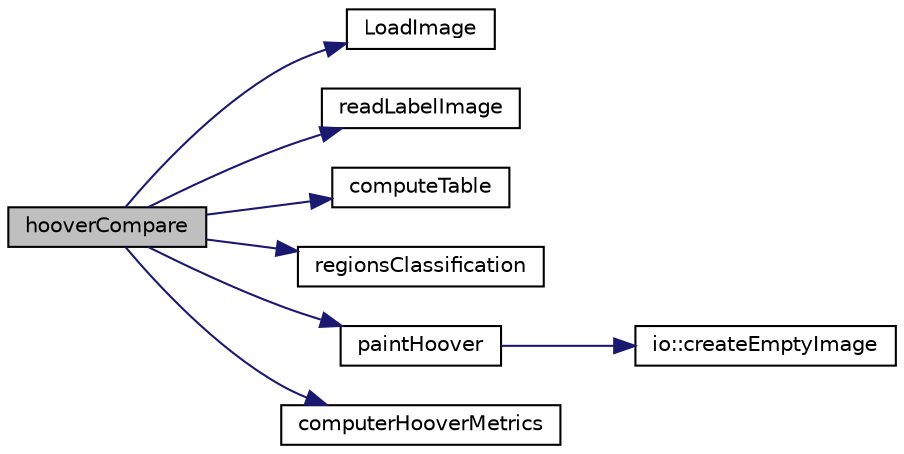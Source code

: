 digraph "hooverCompare"
{
  edge [fontname="Helvetica",fontsize="10",labelfontname="Helvetica",labelfontsize="10"];
  node [fontname="Helvetica",fontsize="10",shape=record];
  rankdir="LR";
  Node1 [label="hooverCompare",height=0.2,width=0.4,color="black", fillcolor="grey75", style="filled", fontcolor="black"];
  Node1 -> Node2 [color="midnightblue",fontsize="10",style="solid",fontname="Helvetica"];
  Node2 [label="LoadImage",height=0.2,width=0.4,color="black", fillcolor="white", style="filled",URL="$hoovermetrics_8cpp.html#a078de0e3a5a60fd22985db580ed1444c"];
  Node1 -> Node3 [color="midnightblue",fontsize="10",style="solid",fontname="Helvetica"];
  Node3 [label="readLabelImage",height=0.2,width=0.4,color="black", fillcolor="white", style="filled",URL="$hoovermetrics_8cpp.html#af90d4745151264d1f75469ac189fcf2d"];
  Node1 -> Node4 [color="midnightblue",fontsize="10",style="solid",fontname="Helvetica"];
  Node4 [label="computeTable",height=0.2,width=0.4,color="black", fillcolor="white", style="filled",URL="$hoovermetrics_8cpp.html#a857391ba4daaa9af3bacfbdc957611fa"];
  Node1 -> Node5 [color="midnightblue",fontsize="10",style="solid",fontname="Helvetica"];
  Node5 [label="regionsClassification",height=0.2,width=0.4,color="black", fillcolor="white", style="filled",URL="$hoovermetrics_8cpp.html#ae19e2f2b31293dfc906e287ea3eba3f9"];
  Node1 -> Node6 [color="midnightblue",fontsize="10",style="solid",fontname="Helvetica"];
  Node6 [label="paintHoover",height=0.2,width=0.4,color="black", fillcolor="white", style="filled",URL="$hoovermetrics_8cpp.html#a7f145140df94d625254d8cdd1f06fab2"];
  Node6 -> Node7 [color="midnightblue",fontsize="10",style="solid",fontname="Helvetica"];
  Node7 [label="io::createEmptyImage",height=0.2,width=0.4,color="black", fillcolor="white", style="filled",URL="$classio.html#a193384d41fa525bc99dd3349088aab3c"];
  Node1 -> Node8 [color="midnightblue",fontsize="10",style="solid",fontname="Helvetica"];
  Node8 [label="computerHooverMetrics",height=0.2,width=0.4,color="black", fillcolor="white", style="filled",URL="$hoovermetrics_8cpp.html#a980ac1cda29aeb356b73c655e29800df"];
}
